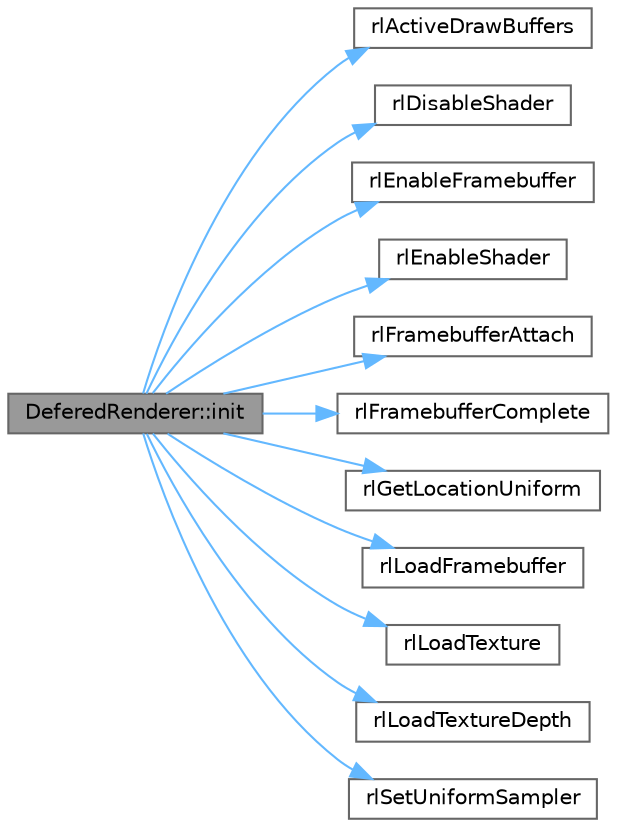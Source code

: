 digraph "DeferedRenderer::init"
{
 // LATEX_PDF_SIZE
  bgcolor="transparent";
  edge [fontname=Helvetica,fontsize=10,labelfontname=Helvetica,labelfontsize=10];
  node [fontname=Helvetica,fontsize=10,shape=box,height=0.2,width=0.4];
  rankdir="LR";
  Node1 [id="Node000001",label="DeferedRenderer::init",height=0.2,width=0.4,color="gray40", fillcolor="grey60", style="filled", fontcolor="black",tooltip=" "];
  Node1 -> Node2 [id="edge1_Node000001_Node000002",color="steelblue1",style="solid",tooltip=" "];
  Node2 [id="Node000002",label="rlActiveDrawBuffers",height=0.2,width=0.4,color="grey40", fillcolor="white", style="filled",URL="$rlgl_8h.html#a21af1d68e1fb4cb755a7eaf90b2ffebb",tooltip=" "];
  Node1 -> Node3 [id="edge2_Node000001_Node000003",color="steelblue1",style="solid",tooltip=" "];
  Node3 [id="Node000003",label="rlDisableShader",height=0.2,width=0.4,color="grey40", fillcolor="white", style="filled",URL="$rlgl_8h.html#ac230087c3e8b0eb04218c7364c4e64e1",tooltip=" "];
  Node1 -> Node4 [id="edge3_Node000001_Node000004",color="steelblue1",style="solid",tooltip=" "];
  Node4 [id="Node000004",label="rlEnableFramebuffer",height=0.2,width=0.4,color="grey40", fillcolor="white", style="filled",URL="$rlgl_8h.html#a93c5ef00ad99e88a63ac888f95cf0af7",tooltip=" "];
  Node1 -> Node5 [id="edge4_Node000001_Node000005",color="steelblue1",style="solid",tooltip=" "];
  Node5 [id="Node000005",label="rlEnableShader",height=0.2,width=0.4,color="grey40", fillcolor="white", style="filled",URL="$rlgl_8h.html#a97b0527a8b1e7effb4d01fcc4de27a5c",tooltip=" "];
  Node1 -> Node6 [id="edge5_Node000001_Node000006",color="steelblue1",style="solid",tooltip=" "];
  Node6 [id="Node000006",label="rlFramebufferAttach",height=0.2,width=0.4,color="grey40", fillcolor="white", style="filled",URL="$rlgl_8h.html#aa51dbc3edd8f3552e3adda648a4f9802",tooltip=" "];
  Node1 -> Node7 [id="edge6_Node000001_Node000007",color="steelblue1",style="solid",tooltip=" "];
  Node7 [id="Node000007",label="rlFramebufferComplete",height=0.2,width=0.4,color="grey40", fillcolor="white", style="filled",URL="$rlgl_8h.html#ad6ce16b9fa28fc560b8a0da1c715eed5",tooltip=" "];
  Node1 -> Node8 [id="edge7_Node000001_Node000008",color="steelblue1",style="solid",tooltip=" "];
  Node8 [id="Node000008",label="rlGetLocationUniform",height=0.2,width=0.4,color="grey40", fillcolor="white", style="filled",URL="$rlgl_8h.html#af4742dca5aec558a4a65abbd7f5e3cae",tooltip=" "];
  Node1 -> Node9 [id="edge8_Node000001_Node000009",color="steelblue1",style="solid",tooltip=" "];
  Node9 [id="Node000009",label="rlLoadFramebuffer",height=0.2,width=0.4,color="grey40", fillcolor="white", style="filled",URL="$rlgl_8h.html#afc7a1364d59daf916402853e5fbb06ab",tooltip=" "];
  Node1 -> Node10 [id="edge9_Node000001_Node000010",color="steelblue1",style="solid",tooltip=" "];
  Node10 [id="Node000010",label="rlLoadTexture",height=0.2,width=0.4,color="grey40", fillcolor="white", style="filled",URL="$rlgl_8h.html#a0ea419797c0376547ca893dbc039ae0f",tooltip=" "];
  Node1 -> Node11 [id="edge10_Node000001_Node000011",color="steelblue1",style="solid",tooltip=" "];
  Node11 [id="Node000011",label="rlLoadTextureDepth",height=0.2,width=0.4,color="grey40", fillcolor="white", style="filled",URL="$rlgl_8h.html#a931574a39395083ccb76ca79338c6b58",tooltip=" "];
  Node1 -> Node12 [id="edge11_Node000001_Node000012",color="steelblue1",style="solid",tooltip=" "];
  Node12 [id="Node000012",label="rlSetUniformSampler",height=0.2,width=0.4,color="grey40", fillcolor="white", style="filled",URL="$rlgl_8h.html#a7411c1c2ef49db16fce29cc9625df6ca",tooltip=" "];
}
